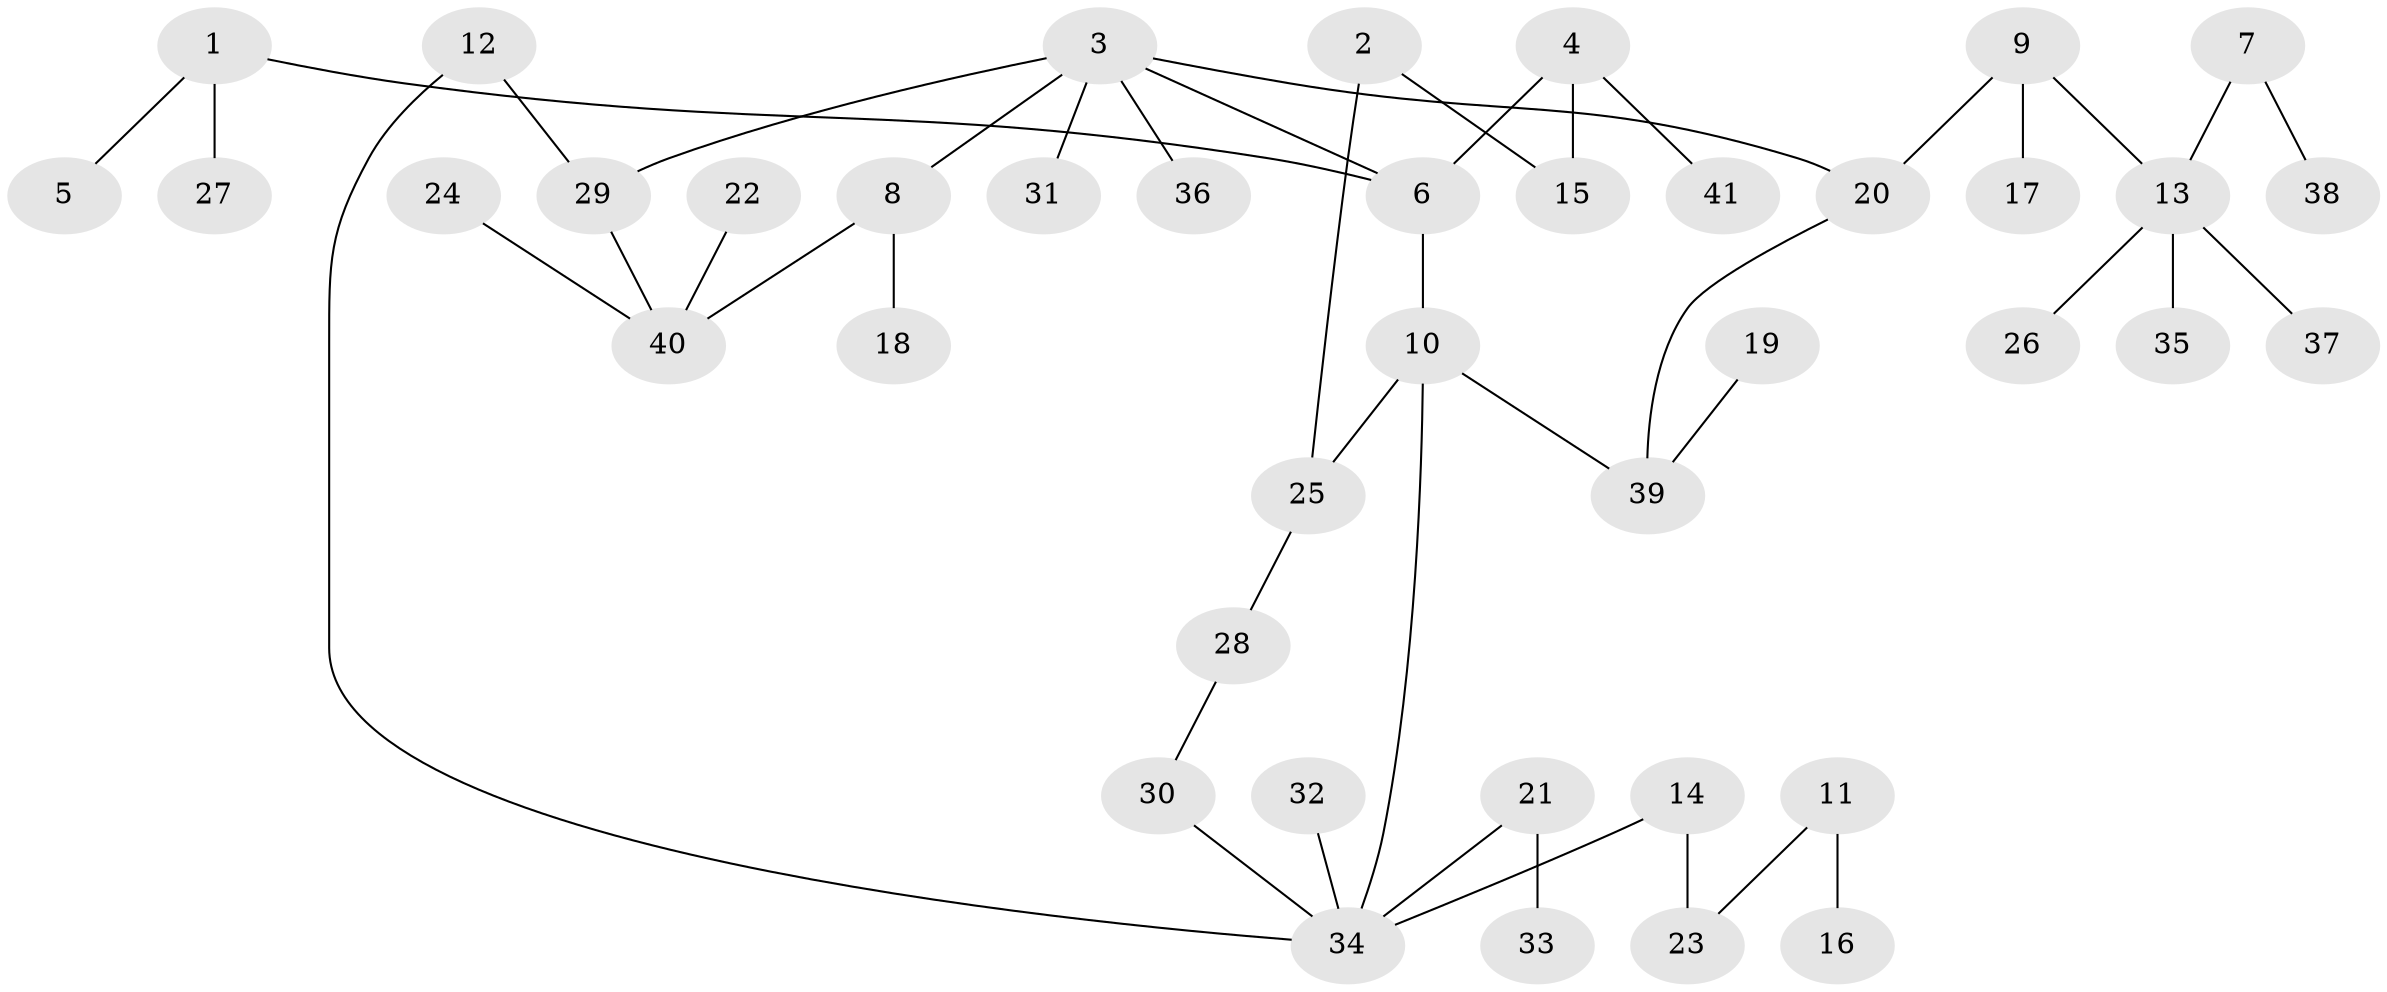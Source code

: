 // original degree distribution, {5: 0.0594059405940594, 8: 0.009900990099009901, 2: 0.297029702970297, 4: 0.07920792079207921, 1: 0.43564356435643564, 3: 0.1188118811881188}
// Generated by graph-tools (version 1.1) at 2025/36/03/04/25 23:36:09]
// undirected, 41 vertices, 45 edges
graph export_dot {
  node [color=gray90,style=filled];
  1;
  2;
  3;
  4;
  5;
  6;
  7;
  8;
  9;
  10;
  11;
  12;
  13;
  14;
  15;
  16;
  17;
  18;
  19;
  20;
  21;
  22;
  23;
  24;
  25;
  26;
  27;
  28;
  29;
  30;
  31;
  32;
  33;
  34;
  35;
  36;
  37;
  38;
  39;
  40;
  41;
  1 -- 5 [weight=1.0];
  1 -- 6 [weight=1.0];
  1 -- 27 [weight=1.0];
  2 -- 15 [weight=1.0];
  2 -- 25 [weight=1.0];
  3 -- 6 [weight=1.0];
  3 -- 8 [weight=1.0];
  3 -- 20 [weight=1.0];
  3 -- 29 [weight=1.0];
  3 -- 31 [weight=1.0];
  3 -- 36 [weight=1.0];
  4 -- 6 [weight=1.0];
  4 -- 15 [weight=1.0];
  4 -- 41 [weight=1.0];
  6 -- 10 [weight=1.0];
  7 -- 13 [weight=1.0];
  7 -- 38 [weight=1.0];
  8 -- 18 [weight=1.0];
  8 -- 40 [weight=1.0];
  9 -- 13 [weight=1.0];
  9 -- 17 [weight=1.0];
  9 -- 20 [weight=1.0];
  10 -- 25 [weight=1.0];
  10 -- 34 [weight=1.0];
  10 -- 39 [weight=1.0];
  11 -- 16 [weight=1.0];
  11 -- 23 [weight=1.0];
  12 -- 29 [weight=1.0];
  12 -- 34 [weight=1.0];
  13 -- 26 [weight=1.0];
  13 -- 35 [weight=1.0];
  13 -- 37 [weight=1.0];
  14 -- 23 [weight=1.0];
  14 -- 34 [weight=1.0];
  19 -- 39 [weight=1.0];
  20 -- 39 [weight=1.0];
  21 -- 33 [weight=1.0];
  21 -- 34 [weight=1.0];
  22 -- 40 [weight=1.0];
  24 -- 40 [weight=1.0];
  25 -- 28 [weight=1.0];
  28 -- 30 [weight=1.0];
  29 -- 40 [weight=1.0];
  30 -- 34 [weight=1.0];
  32 -- 34 [weight=1.0];
}
